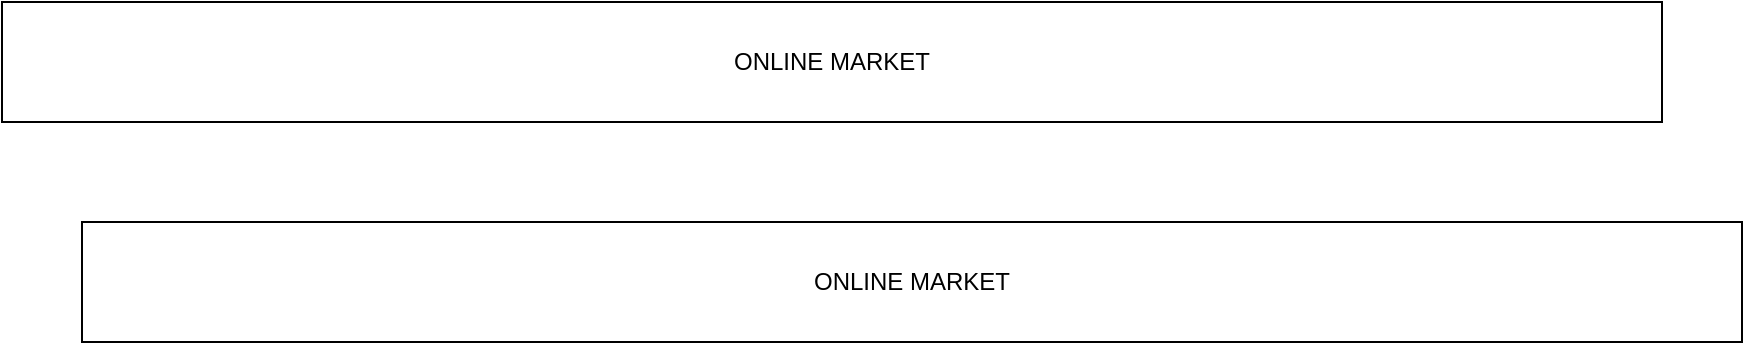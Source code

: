 <mxfile version="26.0.2">
  <diagram name="Page-1" id="79mEakWZzlJT8l5r2_qh">
    <mxGraphModel dx="1120" dy="426" grid="1" gridSize="10" guides="1" tooltips="1" connect="1" arrows="1" fold="1" page="1" pageScale="1" pageWidth="827" pageHeight="1169" math="0" shadow="0">
      <root>
        <mxCell id="0" />
        <mxCell id="1" parent="0" />
        <mxCell id="GiRs8gjFRRvFK5nXhPz--2" value="ONLINE MARKET" style="rounded=0;whiteSpace=wrap;html=1;" parent="1" vertex="1">
          <mxGeometry x="220" y="130" width="830" height="60" as="geometry" />
        </mxCell>
        <mxCell id="GiRs8gjFRRvFK5nXhPz--6" value="ONLINE MARKET" style="rounded=0;whiteSpace=wrap;html=1;" parent="1" vertex="1">
          <mxGeometry x="180" y="20" width="830" height="60" as="geometry" />
        </mxCell>
      </root>
    </mxGraphModel>
  </diagram>
</mxfile>
